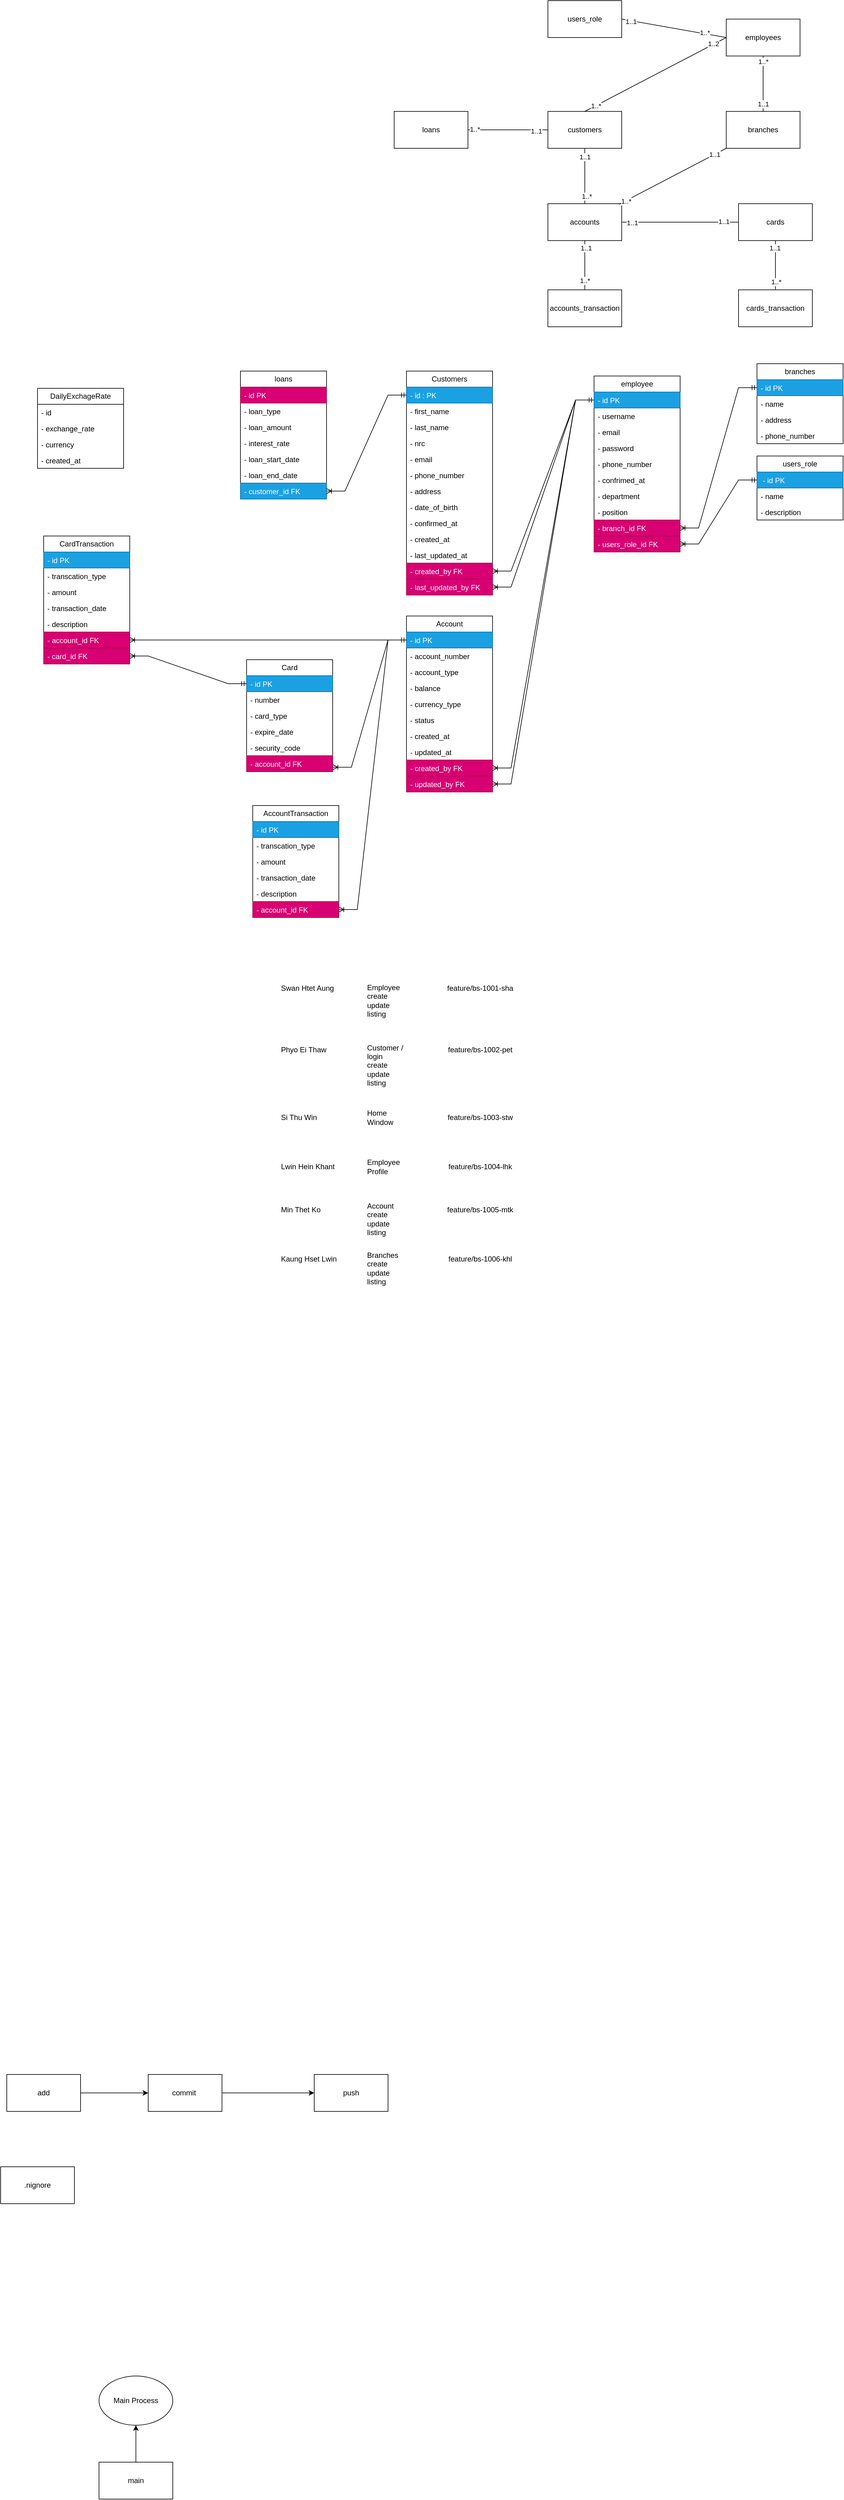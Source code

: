 <mxfile version="24.7.17">
  <diagram name="Page-1" id="0L86UucOzrPGEtBPijlb">
    <mxGraphModel dx="1724" dy="640" grid="1" gridSize="10" guides="1" tooltips="1" connect="1" arrows="1" fold="1" page="1" pageScale="1" pageWidth="850" pageHeight="1100" math="0" shadow="0">
      <root>
        <mxCell id="0" />
        <mxCell id="1" parent="0" />
        <mxCell id="gmeqmmIKyzfBdvNXJOLA-1" value="customers" style="rounded=0;whiteSpace=wrap;html=1;" parent="1" vertex="1">
          <mxGeometry x="280" y="340" width="120" height="60" as="geometry" />
        </mxCell>
        <mxCell id="gmeqmmIKyzfBdvNXJOLA-2" value="branches" style="rounded=0;whiteSpace=wrap;html=1;" parent="1" vertex="1">
          <mxGeometry x="570" y="340" width="120" height="60" as="geometry" />
        </mxCell>
        <mxCell id="gmeqmmIKyzfBdvNXJOLA-3" value="employees" style="rounded=0;whiteSpace=wrap;html=1;" parent="1" vertex="1">
          <mxGeometry x="570" y="190" width="120" height="60" as="geometry" />
        </mxCell>
        <mxCell id="gmeqmmIKyzfBdvNXJOLA-4" value="accounts" style="rounded=0;whiteSpace=wrap;html=1;" parent="1" vertex="1">
          <mxGeometry x="280" y="490" width="120" height="60" as="geometry" />
        </mxCell>
        <mxCell id="gmeqmmIKyzfBdvNXJOLA-6" value="accounts_transaction" style="rounded=0;whiteSpace=wrap;html=1;" parent="1" vertex="1">
          <mxGeometry x="280" y="630" width="120" height="60" as="geometry" />
        </mxCell>
        <mxCell id="gmeqmmIKyzfBdvNXJOLA-7" value="cards" style="rounded=0;whiteSpace=wrap;html=1;" parent="1" vertex="1">
          <mxGeometry x="590" y="490" width="120" height="60" as="geometry" />
        </mxCell>
        <mxCell id="gmeqmmIKyzfBdvNXJOLA-8" value="cards_transaction" style="rounded=0;whiteSpace=wrap;html=1;" parent="1" vertex="1">
          <mxGeometry x="590" y="630" width="120" height="60" as="geometry" />
        </mxCell>
        <mxCell id="gmeqmmIKyzfBdvNXJOLA-9" value="loans" style="rounded=0;whiteSpace=wrap;html=1;" parent="1" vertex="1">
          <mxGeometry x="30" y="340" width="120" height="60" as="geometry" />
        </mxCell>
        <mxCell id="gmeqmmIKyzfBdvNXJOLA-10" value="" style="endArrow=none;html=1;rounded=0;entryX=0.5;entryY=1;entryDx=0;entryDy=0;exitX=0.5;exitY=0;exitDx=0;exitDy=0;" parent="1" source="gmeqmmIKyzfBdvNXJOLA-4" target="gmeqmmIKyzfBdvNXJOLA-1" edge="1">
          <mxGeometry width="50" height="50" relative="1" as="geometry">
            <mxPoint x="400" y="630" as="sourcePoint" />
            <mxPoint x="450" y="580" as="targetPoint" />
          </mxGeometry>
        </mxCell>
        <mxCell id="gmeqmmIKyzfBdvNXJOLA-11" value="1..*" style="edgeLabel;html=1;align=center;verticalAlign=middle;resizable=0;points=[];" parent="gmeqmmIKyzfBdvNXJOLA-10" vertex="1" connectable="0">
          <mxGeometry x="-0.73" y="-3" relative="1" as="geometry">
            <mxPoint as="offset" />
          </mxGeometry>
        </mxCell>
        <mxCell id="gmeqmmIKyzfBdvNXJOLA-12" value="1..1" style="edgeLabel;html=1;align=center;verticalAlign=middle;resizable=0;points=[];" parent="gmeqmmIKyzfBdvNXJOLA-10" vertex="1" connectable="0">
          <mxGeometry x="0.695" relative="1" as="geometry">
            <mxPoint as="offset" />
          </mxGeometry>
        </mxCell>
        <mxCell id="gmeqmmIKyzfBdvNXJOLA-13" value="" style="endArrow=none;html=1;rounded=0;entryX=0.5;entryY=1;entryDx=0;entryDy=0;" parent="1" source="gmeqmmIKyzfBdvNXJOLA-6" target="gmeqmmIKyzfBdvNXJOLA-4" edge="1">
          <mxGeometry width="50" height="50" relative="1" as="geometry">
            <mxPoint x="400" y="630" as="sourcePoint" />
            <mxPoint x="450" y="580" as="targetPoint" />
          </mxGeometry>
        </mxCell>
        <mxCell id="gmeqmmIKyzfBdvNXJOLA-14" value="1..*" style="edgeLabel;html=1;align=center;verticalAlign=middle;resizable=0;points=[];" parent="gmeqmmIKyzfBdvNXJOLA-13" vertex="1" connectable="0">
          <mxGeometry x="-0.628" relative="1" as="geometry">
            <mxPoint as="offset" />
          </mxGeometry>
        </mxCell>
        <mxCell id="gmeqmmIKyzfBdvNXJOLA-15" value="1..1" style="edgeLabel;html=1;align=center;verticalAlign=middle;resizable=0;points=[];" parent="gmeqmmIKyzfBdvNXJOLA-13" vertex="1" connectable="0">
          <mxGeometry x="0.717" y="-2" relative="1" as="geometry">
            <mxPoint as="offset" />
          </mxGeometry>
        </mxCell>
        <mxCell id="gmeqmmIKyzfBdvNXJOLA-28" style="edgeStyle=orthogonalEdgeStyle;rounded=0;orthogonalLoop=1;jettySize=auto;html=1;exitX=0.5;exitY=1;exitDx=0;exitDy=0;" parent="1" source="gmeqmmIKyzfBdvNXJOLA-3" target="gmeqmmIKyzfBdvNXJOLA-3" edge="1">
          <mxGeometry relative="1" as="geometry" />
        </mxCell>
        <mxCell id="gmeqmmIKyzfBdvNXJOLA-29" value="" style="endArrow=none;html=1;rounded=0;entryX=0.5;entryY=1;entryDx=0;entryDy=0;exitX=0.5;exitY=0;exitDx=0;exitDy=0;" parent="1" source="gmeqmmIKyzfBdvNXJOLA-2" target="gmeqmmIKyzfBdvNXJOLA-3" edge="1">
          <mxGeometry width="50" height="50" relative="1" as="geometry">
            <mxPoint x="400" y="440" as="sourcePoint" />
            <mxPoint x="450" y="390" as="targetPoint" />
          </mxGeometry>
        </mxCell>
        <mxCell id="gmeqmmIKyzfBdvNXJOLA-31" value="1..1" style="edgeLabel;html=1;align=center;verticalAlign=middle;resizable=0;points=[];" parent="gmeqmmIKyzfBdvNXJOLA-29" vertex="1" connectable="0">
          <mxGeometry x="-0.738" relative="1" as="geometry">
            <mxPoint as="offset" />
          </mxGeometry>
        </mxCell>
        <mxCell id="gmeqmmIKyzfBdvNXJOLA-32" value="1..*" style="edgeLabel;html=1;align=center;verticalAlign=middle;resizable=0;points=[];" parent="gmeqmmIKyzfBdvNXJOLA-29" vertex="1" connectable="0">
          <mxGeometry x="0.807" relative="1" as="geometry">
            <mxPoint as="offset" />
          </mxGeometry>
        </mxCell>
        <mxCell id="gmeqmmIKyzfBdvNXJOLA-33" value="" style="endArrow=none;html=1;rounded=0;entryX=1;entryY=0.5;entryDx=0;entryDy=0;exitX=0;exitY=0.5;exitDx=0;exitDy=0;" parent="1" source="gmeqmmIKyzfBdvNXJOLA-1" target="gmeqmmIKyzfBdvNXJOLA-9" edge="1">
          <mxGeometry width="50" height="50" relative="1" as="geometry">
            <mxPoint x="400" y="440" as="sourcePoint" />
            <mxPoint x="450" y="390" as="targetPoint" />
          </mxGeometry>
        </mxCell>
        <mxCell id="gmeqmmIKyzfBdvNXJOLA-34" value="1..*" style="edgeLabel;html=1;align=center;verticalAlign=middle;resizable=0;points=[];" parent="gmeqmmIKyzfBdvNXJOLA-33" vertex="1" connectable="0">
          <mxGeometry x="0.828" y="-1" relative="1" as="geometry">
            <mxPoint as="offset" />
          </mxGeometry>
        </mxCell>
        <mxCell id="gmeqmmIKyzfBdvNXJOLA-35" value="1..1" style="edgeLabel;html=1;align=center;verticalAlign=middle;resizable=0;points=[];" parent="gmeqmmIKyzfBdvNXJOLA-33" vertex="1" connectable="0">
          <mxGeometry x="-0.7" y="2" relative="1" as="geometry">
            <mxPoint as="offset" />
          </mxGeometry>
        </mxCell>
        <mxCell id="gmeqmmIKyzfBdvNXJOLA-36" value="" style="endArrow=none;html=1;rounded=0;exitX=0.5;exitY=0;exitDx=0;exitDy=0;entryX=0.5;entryY=1;entryDx=0;entryDy=0;" parent="1" source="gmeqmmIKyzfBdvNXJOLA-8" target="gmeqmmIKyzfBdvNXJOLA-7" edge="1">
          <mxGeometry width="50" height="50" relative="1" as="geometry">
            <mxPoint x="400" y="520" as="sourcePoint" />
            <mxPoint x="450" y="470" as="targetPoint" />
          </mxGeometry>
        </mxCell>
        <mxCell id="gmeqmmIKyzfBdvNXJOLA-37" value="1..*" style="edgeLabel;html=1;align=center;verticalAlign=middle;resizable=0;points=[];" parent="gmeqmmIKyzfBdvNXJOLA-36" vertex="1" connectable="0">
          <mxGeometry x="-0.662" y="-1" relative="1" as="geometry">
            <mxPoint as="offset" />
          </mxGeometry>
        </mxCell>
        <mxCell id="gmeqmmIKyzfBdvNXJOLA-38" value="1..1" style="edgeLabel;html=1;align=center;verticalAlign=middle;resizable=0;points=[];" parent="gmeqmmIKyzfBdvNXJOLA-36" vertex="1" connectable="0">
          <mxGeometry x="0.7" y="1" relative="1" as="geometry">
            <mxPoint as="offset" />
          </mxGeometry>
        </mxCell>
        <mxCell id="gmeqmmIKyzfBdvNXJOLA-39" value="" style="endArrow=none;html=1;rounded=0;entryX=1;entryY=0.5;entryDx=0;entryDy=0;exitX=0;exitY=0.5;exitDx=0;exitDy=0;" parent="1" source="gmeqmmIKyzfBdvNXJOLA-7" target="gmeqmmIKyzfBdvNXJOLA-4" edge="1">
          <mxGeometry width="50" height="50" relative="1" as="geometry">
            <mxPoint x="400" y="520" as="sourcePoint" />
            <mxPoint x="450" y="470" as="targetPoint" />
          </mxGeometry>
        </mxCell>
        <mxCell id="gmeqmmIKyzfBdvNXJOLA-41" value="1..1" style="edgeLabel;html=1;align=center;verticalAlign=middle;resizable=0;points=[];" parent="gmeqmmIKyzfBdvNXJOLA-39" vertex="1" connectable="0">
          <mxGeometry x="0.821" y="1" relative="1" as="geometry">
            <mxPoint as="offset" />
          </mxGeometry>
        </mxCell>
        <mxCell id="gmeqmmIKyzfBdvNXJOLA-42" value="1..1" style="edgeLabel;html=1;align=center;verticalAlign=middle;resizable=0;points=[];" parent="gmeqmmIKyzfBdvNXJOLA-39" vertex="1" connectable="0">
          <mxGeometry x="-0.74" y="-1" relative="1" as="geometry">
            <mxPoint as="offset" />
          </mxGeometry>
        </mxCell>
        <mxCell id="gmeqmmIKyzfBdvNXJOLA-43" value="" style="endArrow=none;html=1;rounded=0;entryX=0;entryY=1;entryDx=0;entryDy=0;exitX=0.964;exitY=0.016;exitDx=0;exitDy=0;exitPerimeter=0;" parent="1" source="gmeqmmIKyzfBdvNXJOLA-4" target="gmeqmmIKyzfBdvNXJOLA-2" edge="1">
          <mxGeometry width="50" height="50" relative="1" as="geometry">
            <mxPoint x="400" y="480" as="sourcePoint" />
            <mxPoint x="450" y="430" as="targetPoint" />
          </mxGeometry>
        </mxCell>
        <mxCell id="gmeqmmIKyzfBdvNXJOLA-44" value="1..*" style="edgeLabel;html=1;align=center;verticalAlign=middle;resizable=0;points=[];" parent="gmeqmmIKyzfBdvNXJOLA-43" vertex="1" connectable="0">
          <mxGeometry x="-0.872" y="-1" relative="1" as="geometry">
            <mxPoint as="offset" />
          </mxGeometry>
        </mxCell>
        <mxCell id="gmeqmmIKyzfBdvNXJOLA-45" value="1..1" style="edgeLabel;html=1;align=center;verticalAlign=middle;resizable=0;points=[];" parent="gmeqmmIKyzfBdvNXJOLA-43" vertex="1" connectable="0">
          <mxGeometry x="0.779" relative="1" as="geometry">
            <mxPoint as="offset" />
          </mxGeometry>
        </mxCell>
        <mxCell id="gmeqmmIKyzfBdvNXJOLA-46" value="Customers" style="swimlane;fontStyle=0;childLayout=stackLayout;horizontal=1;startSize=26;fillColor=none;horizontalStack=0;resizeParent=1;resizeParentMax=0;resizeLast=0;collapsible=1;marginBottom=0;whiteSpace=wrap;html=1;" parent="1" vertex="1">
          <mxGeometry x="50" y="762" width="140" height="364" as="geometry" />
        </mxCell>
        <mxCell id="gmeqmmIKyzfBdvNXJOLA-47" value="- id : PK" style="text;strokeColor=#006EAF;fillColor=#1ba1e2;align=left;verticalAlign=top;spacingLeft=4;spacingRight=4;overflow=hidden;rotatable=0;points=[[0,0.5],[1,0.5]];portConstraint=eastwest;whiteSpace=wrap;html=1;fontColor=#ffffff;" parent="gmeqmmIKyzfBdvNXJOLA-46" vertex="1">
          <mxGeometry y="26" width="140" height="26" as="geometry" />
        </mxCell>
        <mxCell id="gmeqmmIKyzfBdvNXJOLA-48" value="- first_name" style="text;strokeColor=none;fillColor=none;align=left;verticalAlign=top;spacingLeft=4;spacingRight=4;overflow=hidden;rotatable=0;points=[[0,0.5],[1,0.5]];portConstraint=eastwest;whiteSpace=wrap;html=1;" parent="gmeqmmIKyzfBdvNXJOLA-46" vertex="1">
          <mxGeometry y="52" width="140" height="26" as="geometry" />
        </mxCell>
        <mxCell id="gmeqmmIKyzfBdvNXJOLA-49" value="- last_name" style="text;strokeColor=none;fillColor=none;align=left;verticalAlign=top;spacingLeft=4;spacingRight=4;overflow=hidden;rotatable=0;points=[[0,0.5],[1,0.5]];portConstraint=eastwest;whiteSpace=wrap;html=1;" parent="gmeqmmIKyzfBdvNXJOLA-46" vertex="1">
          <mxGeometry y="78" width="140" height="26" as="geometry" />
        </mxCell>
        <mxCell id="gmeqmmIKyzfBdvNXJOLA-50" value="- nrc" style="text;strokeColor=none;fillColor=none;align=left;verticalAlign=top;spacingLeft=4;spacingRight=4;overflow=hidden;rotatable=0;points=[[0,0.5],[1,0.5]];portConstraint=eastwest;whiteSpace=wrap;html=1;" parent="gmeqmmIKyzfBdvNXJOLA-46" vertex="1">
          <mxGeometry y="104" width="140" height="26" as="geometry" />
        </mxCell>
        <mxCell id="gmeqmmIKyzfBdvNXJOLA-51" value="- email" style="text;strokeColor=none;fillColor=none;align=left;verticalAlign=top;spacingLeft=4;spacingRight=4;overflow=hidden;rotatable=0;points=[[0,0.5],[1,0.5]];portConstraint=eastwest;whiteSpace=wrap;html=1;" parent="gmeqmmIKyzfBdvNXJOLA-46" vertex="1">
          <mxGeometry y="130" width="140" height="26" as="geometry" />
        </mxCell>
        <mxCell id="gmeqmmIKyzfBdvNXJOLA-52" value="- phone_number" style="text;strokeColor=none;fillColor=none;align=left;verticalAlign=top;spacingLeft=4;spacingRight=4;overflow=hidden;rotatable=0;points=[[0,0.5],[1,0.5]];portConstraint=eastwest;whiteSpace=wrap;html=1;" parent="gmeqmmIKyzfBdvNXJOLA-46" vertex="1">
          <mxGeometry y="156" width="140" height="26" as="geometry" />
        </mxCell>
        <mxCell id="gmeqmmIKyzfBdvNXJOLA-53" value="- address" style="text;strokeColor=none;fillColor=none;align=left;verticalAlign=top;spacingLeft=4;spacingRight=4;overflow=hidden;rotatable=0;points=[[0,0.5],[1,0.5]];portConstraint=eastwest;whiteSpace=wrap;html=1;" parent="gmeqmmIKyzfBdvNXJOLA-46" vertex="1">
          <mxGeometry y="182" width="140" height="26" as="geometry" />
        </mxCell>
        <mxCell id="gmeqmmIKyzfBdvNXJOLA-54" value="- date_of_birth" style="text;strokeColor=none;fillColor=none;align=left;verticalAlign=top;spacingLeft=4;spacingRight=4;overflow=hidden;rotatable=0;points=[[0,0.5],[1,0.5]];portConstraint=eastwest;whiteSpace=wrap;html=1;" parent="gmeqmmIKyzfBdvNXJOLA-46" vertex="1">
          <mxGeometry y="208" width="140" height="26" as="geometry" />
        </mxCell>
        <mxCell id="gmeqmmIKyzfBdvNXJOLA-82" value="- confirmed_at" style="text;strokeColor=none;fillColor=none;align=left;verticalAlign=top;spacingLeft=4;spacingRight=4;overflow=hidden;rotatable=0;points=[[0,0.5],[1,0.5]];portConstraint=eastwest;whiteSpace=wrap;html=1;" parent="gmeqmmIKyzfBdvNXJOLA-46" vertex="1">
          <mxGeometry y="234" width="140" height="26" as="geometry" />
        </mxCell>
        <mxCell id="gmeqmmIKyzfBdvNXJOLA-55" value="- created_at" style="text;strokeColor=none;fillColor=none;align=left;verticalAlign=top;spacingLeft=4;spacingRight=4;overflow=hidden;rotatable=0;points=[[0,0.5],[1,0.5]];portConstraint=eastwest;whiteSpace=wrap;html=1;" parent="gmeqmmIKyzfBdvNXJOLA-46" vertex="1">
          <mxGeometry y="260" width="140" height="26" as="geometry" />
        </mxCell>
        <mxCell id="gmeqmmIKyzfBdvNXJOLA-56" value="- last_updated_at" style="text;strokeColor=none;fillColor=none;align=left;verticalAlign=top;spacingLeft=4;spacingRight=4;overflow=hidden;rotatable=0;points=[[0,0.5],[1,0.5]];portConstraint=eastwest;whiteSpace=wrap;html=1;" parent="gmeqmmIKyzfBdvNXJOLA-46" vertex="1">
          <mxGeometry y="286" width="140" height="26" as="geometry" />
        </mxCell>
        <mxCell id="gmeqmmIKyzfBdvNXJOLA-57" value="- created_by FK" style="text;strokeColor=#A50040;fillColor=#d80073;align=left;verticalAlign=top;spacingLeft=4;spacingRight=4;overflow=hidden;rotatable=0;points=[[0,0.5],[1,0.5]];portConstraint=eastwest;whiteSpace=wrap;html=1;fontColor=#ffffff;" parent="gmeqmmIKyzfBdvNXJOLA-46" vertex="1">
          <mxGeometry y="312" width="140" height="26" as="geometry" />
        </mxCell>
        <mxCell id="gmeqmmIKyzfBdvNXJOLA-58" value="- last_updated_by FK" style="text;strokeColor=#A50040;fillColor=#d80073;align=left;verticalAlign=top;spacingLeft=4;spacingRight=4;overflow=hidden;rotatable=0;points=[[0,0.5],[1,0.5]];portConstraint=eastwest;whiteSpace=wrap;html=1;fontColor=#ffffff;" parent="gmeqmmIKyzfBdvNXJOLA-46" vertex="1">
          <mxGeometry y="338" width="140" height="26" as="geometry" />
        </mxCell>
        <mxCell id="gmeqmmIKyzfBdvNXJOLA-59" value="" style="endArrow=none;html=1;rounded=0;entryX=0;entryY=0.5;entryDx=0;entryDy=0;exitX=0.5;exitY=0;exitDx=0;exitDy=0;" parent="1" source="gmeqmmIKyzfBdvNXJOLA-1" target="gmeqmmIKyzfBdvNXJOLA-3" edge="1">
          <mxGeometry width="50" height="50" relative="1" as="geometry">
            <mxPoint x="400" y="390" as="sourcePoint" />
            <mxPoint x="450" y="340" as="targetPoint" />
          </mxGeometry>
        </mxCell>
        <mxCell id="gmeqmmIKyzfBdvNXJOLA-60" value="1..*" style="edgeLabel;html=1;align=center;verticalAlign=middle;resizable=0;points=[];" parent="gmeqmmIKyzfBdvNXJOLA-59" vertex="1" connectable="0">
          <mxGeometry x="-0.853" y="-1" relative="1" as="geometry">
            <mxPoint y="-1" as="offset" />
          </mxGeometry>
        </mxCell>
        <mxCell id="gmeqmmIKyzfBdvNXJOLA-61" value="1..2" style="edgeLabel;html=1;align=center;verticalAlign=middle;resizable=0;points=[];" parent="gmeqmmIKyzfBdvNXJOLA-59" vertex="1" connectable="0">
          <mxGeometry x="0.818" y="1" relative="1" as="geometry">
            <mxPoint as="offset" />
          </mxGeometry>
        </mxCell>
        <mxCell id="gmeqmmIKyzfBdvNXJOLA-62" value="employee" style="swimlane;fontStyle=0;childLayout=stackLayout;horizontal=1;startSize=26;fillColor=none;horizontalStack=0;resizeParent=1;resizeParentMax=0;resizeLast=0;collapsible=1;marginBottom=0;whiteSpace=wrap;html=1;" parent="1" vertex="1">
          <mxGeometry x="355" y="770" width="140" height="286" as="geometry" />
        </mxCell>
        <mxCell id="gmeqmmIKyzfBdvNXJOLA-63" value="- id PK" style="text;strokeColor=#006EAF;fillColor=#1ba1e2;align=left;verticalAlign=top;spacingLeft=4;spacingRight=4;overflow=hidden;rotatable=0;points=[[0,0.5],[1,0.5]];portConstraint=eastwest;whiteSpace=wrap;html=1;fontColor=#ffffff;" parent="gmeqmmIKyzfBdvNXJOLA-62" vertex="1">
          <mxGeometry y="26" width="140" height="26" as="geometry" />
        </mxCell>
        <mxCell id="gmeqmmIKyzfBdvNXJOLA-64" value="- username" style="text;strokeColor=none;fillColor=none;align=left;verticalAlign=top;spacingLeft=4;spacingRight=4;overflow=hidden;rotatable=0;points=[[0,0.5],[1,0.5]];portConstraint=eastwest;whiteSpace=wrap;html=1;" parent="gmeqmmIKyzfBdvNXJOLA-62" vertex="1">
          <mxGeometry y="52" width="140" height="26" as="geometry" />
        </mxCell>
        <mxCell id="gmeqmmIKyzfBdvNXJOLA-65" value="- email" style="text;strokeColor=none;fillColor=none;align=left;verticalAlign=top;spacingLeft=4;spacingRight=4;overflow=hidden;rotatable=0;points=[[0,0.5],[1,0.5]];portConstraint=eastwest;whiteSpace=wrap;html=1;" parent="gmeqmmIKyzfBdvNXJOLA-62" vertex="1">
          <mxGeometry y="78" width="140" height="26" as="geometry" />
        </mxCell>
        <mxCell id="gmeqmmIKyzfBdvNXJOLA-81" value="- password" style="text;strokeColor=none;fillColor=none;align=left;verticalAlign=top;spacingLeft=4;spacingRight=4;overflow=hidden;rotatable=0;points=[[0,0.5],[1,0.5]];portConstraint=eastwest;whiteSpace=wrap;html=1;" parent="gmeqmmIKyzfBdvNXJOLA-62" vertex="1">
          <mxGeometry y="104" width="140" height="26" as="geometry" />
        </mxCell>
        <mxCell id="gmeqmmIKyzfBdvNXJOLA-66" value="- phone_number" style="text;strokeColor=none;fillColor=none;align=left;verticalAlign=top;spacingLeft=4;spacingRight=4;overflow=hidden;rotatable=0;points=[[0,0.5],[1,0.5]];portConstraint=eastwest;whiteSpace=wrap;html=1;" parent="gmeqmmIKyzfBdvNXJOLA-62" vertex="1">
          <mxGeometry y="130" width="140" height="26" as="geometry" />
        </mxCell>
        <mxCell id="gmeqmmIKyzfBdvNXJOLA-83" value="- confrimed_at" style="text;strokeColor=none;fillColor=none;align=left;verticalAlign=top;spacingLeft=4;spacingRight=4;overflow=hidden;rotatable=0;points=[[0,0.5],[1,0.5]];portConstraint=eastwest;whiteSpace=wrap;html=1;" parent="gmeqmmIKyzfBdvNXJOLA-62" vertex="1">
          <mxGeometry y="156" width="140" height="26" as="geometry" />
        </mxCell>
        <mxCell id="gmeqmmIKyzfBdvNXJOLA-67" value="- department" style="text;strokeColor=none;fillColor=none;align=left;verticalAlign=top;spacingLeft=4;spacingRight=4;overflow=hidden;rotatable=0;points=[[0,0.5],[1,0.5]];portConstraint=eastwest;whiteSpace=wrap;html=1;" parent="gmeqmmIKyzfBdvNXJOLA-62" vertex="1">
          <mxGeometry y="182" width="140" height="26" as="geometry" />
        </mxCell>
        <mxCell id="gmeqmmIKyzfBdvNXJOLA-68" value="- position" style="text;strokeColor=none;fillColor=none;align=left;verticalAlign=top;spacingLeft=4;spacingRight=4;overflow=hidden;rotatable=0;points=[[0,0.5],[1,0.5]];portConstraint=eastwest;whiteSpace=wrap;html=1;" parent="gmeqmmIKyzfBdvNXJOLA-62" vertex="1">
          <mxGeometry y="208" width="140" height="26" as="geometry" />
        </mxCell>
        <mxCell id="gmeqmmIKyzfBdvNXJOLA-89" value="- branch_id FK" style="text;strokeColor=#A50040;fillColor=#d80073;align=left;verticalAlign=top;spacingLeft=4;spacingRight=4;overflow=hidden;rotatable=0;points=[[0,0.5],[1,0.5]];portConstraint=eastwest;whiteSpace=wrap;html=1;fontColor=#ffffff;" parent="gmeqmmIKyzfBdvNXJOLA-62" vertex="1">
          <mxGeometry y="234" width="140" height="26" as="geometry" />
        </mxCell>
        <mxCell id="gmeqmmIKyzfBdvNXJOLA-69" value="- users_role_id FK" style="text;strokeColor=#A50040;fillColor=#d80073;align=left;verticalAlign=top;spacingLeft=4;spacingRight=4;overflow=hidden;rotatable=0;points=[[0,0.5],[1,0.5]];portConstraint=eastwest;whiteSpace=wrap;html=1;fontColor=#ffffff;" parent="gmeqmmIKyzfBdvNXJOLA-62" vertex="1">
          <mxGeometry y="260" width="140" height="26" as="geometry" />
        </mxCell>
        <mxCell id="gmeqmmIKyzfBdvNXJOLA-70" value="users_role" style="swimlane;fontStyle=0;childLayout=stackLayout;horizontal=1;startSize=26;fillColor=none;horizontalStack=0;resizeParent=1;resizeParentMax=0;resizeLast=0;collapsible=1;marginBottom=0;whiteSpace=wrap;html=1;" parent="1" vertex="1">
          <mxGeometry x="620" y="900" width="140" height="104" as="geometry" />
        </mxCell>
        <mxCell id="gmeqmmIKyzfBdvNXJOLA-71" value="&amp;nbsp;- id PK" style="text;strokeColor=#006EAF;fillColor=#1ba1e2;align=left;verticalAlign=top;spacingLeft=4;spacingRight=4;overflow=hidden;rotatable=0;points=[[0,0.5],[1,0.5]];portConstraint=eastwest;whiteSpace=wrap;html=1;fontColor=#ffffff;" parent="gmeqmmIKyzfBdvNXJOLA-70" vertex="1">
          <mxGeometry y="26" width="140" height="26" as="geometry" />
        </mxCell>
        <mxCell id="gmeqmmIKyzfBdvNXJOLA-72" value="- name" style="text;strokeColor=none;fillColor=none;align=left;verticalAlign=top;spacingLeft=4;spacingRight=4;overflow=hidden;rotatable=0;points=[[0,0.5],[1,0.5]];portConstraint=eastwest;whiteSpace=wrap;html=1;" parent="gmeqmmIKyzfBdvNXJOLA-70" vertex="1">
          <mxGeometry y="52" width="140" height="26" as="geometry" />
        </mxCell>
        <mxCell id="gmeqmmIKyzfBdvNXJOLA-73" value="- description" style="text;strokeColor=none;fillColor=none;align=left;verticalAlign=top;spacingLeft=4;spacingRight=4;overflow=hidden;rotatable=0;points=[[0,0.5],[1,0.5]];portConstraint=eastwest;whiteSpace=wrap;html=1;" parent="gmeqmmIKyzfBdvNXJOLA-70" vertex="1">
          <mxGeometry y="78" width="140" height="26" as="geometry" />
        </mxCell>
        <mxCell id="gmeqmmIKyzfBdvNXJOLA-74" value="users_role" style="rounded=0;whiteSpace=wrap;html=1;" parent="1" vertex="1">
          <mxGeometry x="280" y="160" width="120" height="60" as="geometry" />
        </mxCell>
        <mxCell id="gmeqmmIKyzfBdvNXJOLA-75" value="" style="endArrow=none;html=1;rounded=0;entryX=1;entryY=0.5;entryDx=0;entryDy=0;" parent="1" target="gmeqmmIKyzfBdvNXJOLA-74" edge="1">
          <mxGeometry width="50" height="50" relative="1" as="geometry">
            <mxPoint x="570" y="220" as="sourcePoint" />
            <mxPoint x="450" y="350" as="targetPoint" />
          </mxGeometry>
        </mxCell>
        <mxCell id="gmeqmmIKyzfBdvNXJOLA-76" value="1..1" style="edgeLabel;html=1;align=center;verticalAlign=middle;resizable=0;points=[];" parent="gmeqmmIKyzfBdvNXJOLA-75" vertex="1" connectable="0">
          <mxGeometry x="0.825" y="1" relative="1" as="geometry">
            <mxPoint as="offset" />
          </mxGeometry>
        </mxCell>
        <mxCell id="gmeqmmIKyzfBdvNXJOLA-77" value="1..*" style="edgeLabel;html=1;align=center;verticalAlign=middle;resizable=0;points=[];" parent="gmeqmmIKyzfBdvNXJOLA-75" vertex="1" connectable="0">
          <mxGeometry x="-0.577" y="-2" relative="1" as="geometry">
            <mxPoint as="offset" />
          </mxGeometry>
        </mxCell>
        <mxCell id="gmeqmmIKyzfBdvNXJOLA-78" value="" style="edgeStyle=entityRelationEdgeStyle;fontSize=12;html=1;endArrow=ERoneToMany;startArrow=ERmandOne;rounded=0;" parent="1" source="gmeqmmIKyzfBdvNXJOLA-71" target="gmeqmmIKyzfBdvNXJOLA-69" edge="1">
          <mxGeometry width="100" height="100" relative="1" as="geometry">
            <mxPoint x="370" y="980" as="sourcePoint" />
            <mxPoint x="470" y="880" as="targetPoint" />
          </mxGeometry>
        </mxCell>
        <mxCell id="gmeqmmIKyzfBdvNXJOLA-79" value="" style="edgeStyle=entityRelationEdgeStyle;fontSize=12;html=1;endArrow=ERoneToMany;startArrow=ERmandOne;rounded=0;exitX=0;exitY=0.5;exitDx=0;exitDy=0;entryX=1;entryY=0.5;entryDx=0;entryDy=0;" parent="1" source="gmeqmmIKyzfBdvNXJOLA-63" target="gmeqmmIKyzfBdvNXJOLA-57" edge="1">
          <mxGeometry width="100" height="100" relative="1" as="geometry">
            <mxPoint x="620" y="849" as="sourcePoint" />
            <mxPoint x="505" y="975" as="targetPoint" />
          </mxGeometry>
        </mxCell>
        <mxCell id="gmeqmmIKyzfBdvNXJOLA-80" value="" style="edgeStyle=entityRelationEdgeStyle;fontSize=12;html=1;endArrow=ERoneToMany;startArrow=ERmandOne;rounded=0;exitX=0;exitY=0.5;exitDx=0;exitDy=0;entryX=1;entryY=0.5;entryDx=0;entryDy=0;" parent="1" source="gmeqmmIKyzfBdvNXJOLA-63" target="gmeqmmIKyzfBdvNXJOLA-58" edge="1">
          <mxGeometry width="100" height="100" relative="1" as="geometry">
            <mxPoint x="365" y="819" as="sourcePoint" />
            <mxPoint x="230" y="1071" as="targetPoint" />
          </mxGeometry>
        </mxCell>
        <mxCell id="gmeqmmIKyzfBdvNXJOLA-84" value="branches" style="swimlane;fontStyle=0;childLayout=stackLayout;horizontal=1;startSize=26;fillColor=none;horizontalStack=0;resizeParent=1;resizeParentMax=0;resizeLast=0;collapsible=1;marginBottom=0;whiteSpace=wrap;html=1;" parent="1" vertex="1">
          <mxGeometry x="620" y="750" width="140" height="130" as="geometry" />
        </mxCell>
        <mxCell id="gmeqmmIKyzfBdvNXJOLA-85" value="- id PK" style="text;strokeColor=#006EAF;fillColor=#1ba1e2;align=left;verticalAlign=top;spacingLeft=4;spacingRight=4;overflow=hidden;rotatable=0;points=[[0,0.5],[1,0.5]];portConstraint=eastwest;whiteSpace=wrap;html=1;fontColor=#ffffff;" parent="gmeqmmIKyzfBdvNXJOLA-84" vertex="1">
          <mxGeometry y="26" width="140" height="26" as="geometry" />
        </mxCell>
        <mxCell id="gmeqmmIKyzfBdvNXJOLA-86" value="- name" style="text;strokeColor=none;fillColor=none;align=left;verticalAlign=top;spacingLeft=4;spacingRight=4;overflow=hidden;rotatable=0;points=[[0,0.5],[1,0.5]];portConstraint=eastwest;whiteSpace=wrap;html=1;" parent="gmeqmmIKyzfBdvNXJOLA-84" vertex="1">
          <mxGeometry y="52" width="140" height="26" as="geometry" />
        </mxCell>
        <mxCell id="gmeqmmIKyzfBdvNXJOLA-87" value="- address" style="text;strokeColor=none;fillColor=none;align=left;verticalAlign=top;spacingLeft=4;spacingRight=4;overflow=hidden;rotatable=0;points=[[0,0.5],[1,0.5]];portConstraint=eastwest;whiteSpace=wrap;html=1;" parent="gmeqmmIKyzfBdvNXJOLA-84" vertex="1">
          <mxGeometry y="78" width="140" height="26" as="geometry" />
        </mxCell>
        <mxCell id="gmeqmmIKyzfBdvNXJOLA-88" value="- phone_number" style="text;strokeColor=none;fillColor=none;align=left;verticalAlign=top;spacingLeft=4;spacingRight=4;overflow=hidden;rotatable=0;points=[[0,0.5],[1,0.5]];portConstraint=eastwest;whiteSpace=wrap;html=1;" parent="gmeqmmIKyzfBdvNXJOLA-84" vertex="1">
          <mxGeometry y="104" width="140" height="26" as="geometry" />
        </mxCell>
        <mxCell id="gmeqmmIKyzfBdvNXJOLA-90" value="" style="edgeStyle=entityRelationEdgeStyle;fontSize=12;html=1;endArrow=ERoneToMany;startArrow=ERmandOne;rounded=0;exitX=0;exitY=0.5;exitDx=0;exitDy=0;entryX=1;entryY=0.5;entryDx=0;entryDy=0;" parent="1" source="gmeqmmIKyzfBdvNXJOLA-85" target="gmeqmmIKyzfBdvNXJOLA-89" edge="1">
          <mxGeometry width="100" height="100" relative="1" as="geometry">
            <mxPoint x="630" y="969" as="sourcePoint" />
            <mxPoint x="505" y="1053" as="targetPoint" />
          </mxGeometry>
        </mxCell>
        <mxCell id="gmeqmmIKyzfBdvNXJOLA-91" value="loans" style="swimlane;fontStyle=0;childLayout=stackLayout;horizontal=1;startSize=26;fillColor=none;horizontalStack=0;resizeParent=1;resizeParentMax=0;resizeLast=0;collapsible=1;marginBottom=0;whiteSpace=wrap;html=1;" parent="1" vertex="1">
          <mxGeometry x="-220" y="762" width="140" height="208" as="geometry" />
        </mxCell>
        <mxCell id="gmeqmmIKyzfBdvNXJOLA-92" value="- id PK" style="text;strokeColor=#A50040;fillColor=#d80073;align=left;verticalAlign=top;spacingLeft=4;spacingRight=4;overflow=hidden;rotatable=0;points=[[0,0.5],[1,0.5]];portConstraint=eastwest;whiteSpace=wrap;html=1;fontColor=#ffffff;" parent="gmeqmmIKyzfBdvNXJOLA-91" vertex="1">
          <mxGeometry y="26" width="140" height="26" as="geometry" />
        </mxCell>
        <mxCell id="gmeqmmIKyzfBdvNXJOLA-93" value="- loan_type" style="text;strokeColor=none;fillColor=none;align=left;verticalAlign=top;spacingLeft=4;spacingRight=4;overflow=hidden;rotatable=0;points=[[0,0.5],[1,0.5]];portConstraint=eastwest;whiteSpace=wrap;html=1;" parent="gmeqmmIKyzfBdvNXJOLA-91" vertex="1">
          <mxGeometry y="52" width="140" height="26" as="geometry" />
        </mxCell>
        <mxCell id="gmeqmmIKyzfBdvNXJOLA-94" value="- loan_amount" style="text;strokeColor=none;fillColor=none;align=left;verticalAlign=top;spacingLeft=4;spacingRight=4;overflow=hidden;rotatable=0;points=[[0,0.5],[1,0.5]];portConstraint=eastwest;whiteSpace=wrap;html=1;" parent="gmeqmmIKyzfBdvNXJOLA-91" vertex="1">
          <mxGeometry y="78" width="140" height="26" as="geometry" />
        </mxCell>
        <mxCell id="gmeqmmIKyzfBdvNXJOLA-95" value="- interest_rate" style="text;strokeColor=none;fillColor=none;align=left;verticalAlign=top;spacingLeft=4;spacingRight=4;overflow=hidden;rotatable=0;points=[[0,0.5],[1,0.5]];portConstraint=eastwest;whiteSpace=wrap;html=1;" parent="gmeqmmIKyzfBdvNXJOLA-91" vertex="1">
          <mxGeometry y="104" width="140" height="26" as="geometry" />
        </mxCell>
        <mxCell id="gmeqmmIKyzfBdvNXJOLA-96" value="- loan_start_date" style="text;strokeColor=none;fillColor=none;align=left;verticalAlign=top;spacingLeft=4;spacingRight=4;overflow=hidden;rotatable=0;points=[[0,0.5],[1,0.5]];portConstraint=eastwest;whiteSpace=wrap;html=1;" parent="gmeqmmIKyzfBdvNXJOLA-91" vertex="1">
          <mxGeometry y="130" width="140" height="26" as="geometry" />
        </mxCell>
        <mxCell id="gmeqmmIKyzfBdvNXJOLA-97" value="- loan_end_date" style="text;strokeColor=none;fillColor=none;align=left;verticalAlign=top;spacingLeft=4;spacingRight=4;overflow=hidden;rotatable=0;points=[[0,0.5],[1,0.5]];portConstraint=eastwest;whiteSpace=wrap;html=1;" parent="gmeqmmIKyzfBdvNXJOLA-91" vertex="1">
          <mxGeometry y="156" width="140" height="26" as="geometry" />
        </mxCell>
        <mxCell id="gmeqmmIKyzfBdvNXJOLA-98" value="- customer_id FK" style="text;strokeColor=#006EAF;fillColor=#1ba1e2;align=left;verticalAlign=top;spacingLeft=4;spacingRight=4;overflow=hidden;rotatable=0;points=[[0,0.5],[1,0.5]];portConstraint=eastwest;whiteSpace=wrap;html=1;fontColor=#ffffff;" parent="gmeqmmIKyzfBdvNXJOLA-91" vertex="1">
          <mxGeometry y="182" width="140" height="26" as="geometry" />
        </mxCell>
        <mxCell id="gmeqmmIKyzfBdvNXJOLA-99" value="" style="edgeStyle=entityRelationEdgeStyle;fontSize=12;html=1;endArrow=ERoneToMany;startArrow=ERmandOne;rounded=0;entryX=1;entryY=0.5;entryDx=0;entryDy=0;" parent="1" source="gmeqmmIKyzfBdvNXJOLA-47" target="gmeqmmIKyzfBdvNXJOLA-98" edge="1">
          <mxGeometry width="100" height="100" relative="1" as="geometry">
            <mxPoint x="60" y="770" as="sourcePoint" />
            <mxPoint x="160" y="670" as="targetPoint" />
          </mxGeometry>
        </mxCell>
        <mxCell id="gmeqmmIKyzfBdvNXJOLA-100" value="Account" style="swimlane;fontStyle=0;childLayout=stackLayout;horizontal=1;startSize=26;fillColor=none;horizontalStack=0;resizeParent=1;resizeParentMax=0;resizeLast=0;collapsible=1;marginBottom=0;whiteSpace=wrap;html=1;" parent="1" vertex="1">
          <mxGeometry x="50" y="1160" width="140" height="286" as="geometry" />
        </mxCell>
        <mxCell id="gmeqmmIKyzfBdvNXJOLA-101" value="- id PK" style="text;strokeColor=#006EAF;fillColor=#1ba1e2;align=left;verticalAlign=top;spacingLeft=4;spacingRight=4;overflow=hidden;rotatable=0;points=[[0,0.5],[1,0.5]];portConstraint=eastwest;whiteSpace=wrap;html=1;fontColor=#ffffff;" parent="gmeqmmIKyzfBdvNXJOLA-100" vertex="1">
          <mxGeometry y="26" width="140" height="26" as="geometry" />
        </mxCell>
        <mxCell id="gmeqmmIKyzfBdvNXJOLA-102" value="- account_number" style="text;strokeColor=none;fillColor=none;align=left;verticalAlign=top;spacingLeft=4;spacingRight=4;overflow=hidden;rotatable=0;points=[[0,0.5],[1,0.5]];portConstraint=eastwest;whiteSpace=wrap;html=1;" parent="gmeqmmIKyzfBdvNXJOLA-100" vertex="1">
          <mxGeometry y="52" width="140" height="26" as="geometry" />
        </mxCell>
        <mxCell id="gmeqmmIKyzfBdvNXJOLA-103" value="- account_type" style="text;strokeColor=none;fillColor=none;align=left;verticalAlign=top;spacingLeft=4;spacingRight=4;overflow=hidden;rotatable=0;points=[[0,0.5],[1,0.5]];portConstraint=eastwest;whiteSpace=wrap;html=1;" parent="gmeqmmIKyzfBdvNXJOLA-100" vertex="1">
          <mxGeometry y="78" width="140" height="26" as="geometry" />
        </mxCell>
        <mxCell id="gmeqmmIKyzfBdvNXJOLA-104" value="- balance" style="text;strokeColor=none;fillColor=none;align=left;verticalAlign=top;spacingLeft=4;spacingRight=4;overflow=hidden;rotatable=0;points=[[0,0.5],[1,0.5]];portConstraint=eastwest;whiteSpace=wrap;html=1;" parent="gmeqmmIKyzfBdvNXJOLA-100" vertex="1">
          <mxGeometry y="104" width="140" height="26" as="geometry" />
        </mxCell>
        <mxCell id="gmeqmmIKyzfBdvNXJOLA-109" value="- currency_type" style="text;strokeColor=none;fillColor=none;align=left;verticalAlign=top;spacingLeft=4;spacingRight=4;overflow=hidden;rotatable=0;points=[[0,0.5],[1,0.5]];portConstraint=eastwest;whiteSpace=wrap;html=1;" parent="gmeqmmIKyzfBdvNXJOLA-100" vertex="1">
          <mxGeometry y="130" width="140" height="26" as="geometry" />
        </mxCell>
        <mxCell id="gmeqmmIKyzfBdvNXJOLA-119" value="- status" style="text;strokeColor=none;fillColor=none;align=left;verticalAlign=top;spacingLeft=4;spacingRight=4;overflow=hidden;rotatable=0;points=[[0,0.5],[1,0.5]];portConstraint=eastwest;whiteSpace=wrap;html=1;" parent="gmeqmmIKyzfBdvNXJOLA-100" vertex="1">
          <mxGeometry y="156" width="140" height="26" as="geometry" />
        </mxCell>
        <mxCell id="gmeqmmIKyzfBdvNXJOLA-105" value="- created_at" style="text;strokeColor=none;fillColor=none;align=left;verticalAlign=top;spacingLeft=4;spacingRight=4;overflow=hidden;rotatable=0;points=[[0,0.5],[1,0.5]];portConstraint=eastwest;whiteSpace=wrap;html=1;" parent="gmeqmmIKyzfBdvNXJOLA-100" vertex="1">
          <mxGeometry y="182" width="140" height="26" as="geometry" />
        </mxCell>
        <mxCell id="gmeqmmIKyzfBdvNXJOLA-106" value="- updated_at" style="text;strokeColor=none;fillColor=none;align=left;verticalAlign=top;spacingLeft=4;spacingRight=4;overflow=hidden;rotatable=0;points=[[0,0.5],[1,0.5]];portConstraint=eastwest;whiteSpace=wrap;html=1;" parent="gmeqmmIKyzfBdvNXJOLA-100" vertex="1">
          <mxGeometry y="208" width="140" height="26" as="geometry" />
        </mxCell>
        <mxCell id="gmeqmmIKyzfBdvNXJOLA-107" value="- created_by FK" style="text;strokeColor=#A50040;fillColor=#d80073;align=left;verticalAlign=top;spacingLeft=4;spacingRight=4;overflow=hidden;rotatable=0;points=[[0,0.5],[1,0.5]];portConstraint=eastwest;whiteSpace=wrap;html=1;fontColor=#ffffff;" parent="gmeqmmIKyzfBdvNXJOLA-100" vertex="1">
          <mxGeometry y="234" width="140" height="26" as="geometry" />
        </mxCell>
        <mxCell id="gmeqmmIKyzfBdvNXJOLA-108" value="- updated_by FK" style="text;strokeColor=#A50040;fillColor=#d80073;align=left;verticalAlign=top;spacingLeft=4;spacingRight=4;overflow=hidden;rotatable=0;points=[[0,0.5],[1,0.5]];portConstraint=eastwest;whiteSpace=wrap;html=1;fontColor=#ffffff;" parent="gmeqmmIKyzfBdvNXJOLA-100" vertex="1">
          <mxGeometry y="260" width="140" height="26" as="geometry" />
        </mxCell>
        <mxCell id="gmeqmmIKyzfBdvNXJOLA-111" value="" style="edgeStyle=entityRelationEdgeStyle;fontSize=12;html=1;endArrow=ERoneToMany;startArrow=ERmandOne;rounded=0;exitX=0;exitY=0.5;exitDx=0;exitDy=0;entryX=1;entryY=0.5;entryDx=0;entryDy=0;" parent="1" source="gmeqmmIKyzfBdvNXJOLA-63" target="gmeqmmIKyzfBdvNXJOLA-107" edge="1">
          <mxGeometry width="100" height="100" relative="1" as="geometry">
            <mxPoint x="365" y="819" as="sourcePoint" />
            <mxPoint x="200" y="1097" as="targetPoint" />
          </mxGeometry>
        </mxCell>
        <mxCell id="gmeqmmIKyzfBdvNXJOLA-112" value="" style="edgeStyle=entityRelationEdgeStyle;fontSize=12;html=1;endArrow=ERoneToMany;startArrow=ERmandOne;rounded=0;exitX=0;exitY=0.5;exitDx=0;exitDy=0;entryX=1;entryY=0.5;entryDx=0;entryDy=0;" parent="1" source="gmeqmmIKyzfBdvNXJOLA-63" target="gmeqmmIKyzfBdvNXJOLA-108" edge="1">
          <mxGeometry width="100" height="100" relative="1" as="geometry">
            <mxPoint x="365" y="819" as="sourcePoint" />
            <mxPoint x="200" y="1391" as="targetPoint" />
          </mxGeometry>
        </mxCell>
        <mxCell id="gmeqmmIKyzfBdvNXJOLA-113" value="Card" style="swimlane;fontStyle=0;childLayout=stackLayout;horizontal=1;startSize=26;fillColor=none;horizontalStack=0;resizeParent=1;resizeParentMax=0;resizeLast=0;collapsible=1;marginBottom=0;whiteSpace=wrap;html=1;" parent="1" vertex="1">
          <mxGeometry x="-210" y="1231" width="140" height="182" as="geometry" />
        </mxCell>
        <mxCell id="gmeqmmIKyzfBdvNXJOLA-114" value="- id PK" style="text;strokeColor=#006EAF;fillColor=#1ba1e2;align=left;verticalAlign=top;spacingLeft=4;spacingRight=4;overflow=hidden;rotatable=0;points=[[0,0.5],[1,0.5]];portConstraint=eastwest;whiteSpace=wrap;html=1;fontColor=#ffffff;" parent="gmeqmmIKyzfBdvNXJOLA-113" vertex="1">
          <mxGeometry y="26" width="140" height="26" as="geometry" />
        </mxCell>
        <mxCell id="gmeqmmIKyzfBdvNXJOLA-115" value="- number" style="text;strokeColor=none;fillColor=none;align=left;verticalAlign=top;spacingLeft=4;spacingRight=4;overflow=hidden;rotatable=0;points=[[0,0.5],[1,0.5]];portConstraint=eastwest;whiteSpace=wrap;html=1;" parent="gmeqmmIKyzfBdvNXJOLA-113" vertex="1">
          <mxGeometry y="52" width="140" height="26" as="geometry" />
        </mxCell>
        <mxCell id="gmeqmmIKyzfBdvNXJOLA-116" value="- card_type" style="text;strokeColor=none;fillColor=none;align=left;verticalAlign=top;spacingLeft=4;spacingRight=4;overflow=hidden;rotatable=0;points=[[0,0.5],[1,0.5]];portConstraint=eastwest;whiteSpace=wrap;html=1;" parent="gmeqmmIKyzfBdvNXJOLA-113" vertex="1">
          <mxGeometry y="78" width="140" height="26" as="geometry" />
        </mxCell>
        <mxCell id="gmeqmmIKyzfBdvNXJOLA-117" value="- expire_date" style="text;strokeColor=none;fillColor=none;align=left;verticalAlign=top;spacingLeft=4;spacingRight=4;overflow=hidden;rotatable=0;points=[[0,0.5],[1,0.5]];portConstraint=eastwest;whiteSpace=wrap;html=1;" parent="gmeqmmIKyzfBdvNXJOLA-113" vertex="1">
          <mxGeometry y="104" width="140" height="26" as="geometry" />
        </mxCell>
        <mxCell id="gmeqmmIKyzfBdvNXJOLA-118" value="- security_code" style="text;strokeColor=none;fillColor=none;align=left;verticalAlign=top;spacingLeft=4;spacingRight=4;overflow=hidden;rotatable=0;points=[[0,0.5],[1,0.5]];portConstraint=eastwest;whiteSpace=wrap;html=1;" parent="gmeqmmIKyzfBdvNXJOLA-113" vertex="1">
          <mxGeometry y="130" width="140" height="26" as="geometry" />
        </mxCell>
        <mxCell id="gmeqmmIKyzfBdvNXJOLA-120" value="- account_id FK" style="text;strokeColor=#A50040;fillColor=#d80073;align=left;verticalAlign=top;spacingLeft=4;spacingRight=4;overflow=hidden;rotatable=0;points=[[0,0.5],[1,0.5]];portConstraint=eastwest;whiteSpace=wrap;html=1;fontColor=#ffffff;" parent="gmeqmmIKyzfBdvNXJOLA-113" vertex="1">
          <mxGeometry y="156" width="140" height="26" as="geometry" />
        </mxCell>
        <mxCell id="gmeqmmIKyzfBdvNXJOLA-122" value="" style="edgeStyle=entityRelationEdgeStyle;fontSize=12;html=1;endArrow=ERoneToMany;startArrow=ERmandOne;rounded=0;exitX=0;exitY=0.5;exitDx=0;exitDy=0;entryX=1.003;entryY=0.721;entryDx=0;entryDy=0;entryPerimeter=0;" parent="1" source="gmeqmmIKyzfBdvNXJOLA-101" target="gmeqmmIKyzfBdvNXJOLA-120" edge="1">
          <mxGeometry width="100" height="100" relative="1" as="geometry">
            <mxPoint x="-25" y="1206" as="sourcePoint" />
            <mxPoint x="-190" y="1510" as="targetPoint" />
          </mxGeometry>
        </mxCell>
        <mxCell id="gmeqmmIKyzfBdvNXJOLA-123" value="CardTransaction" style="swimlane;fontStyle=0;childLayout=stackLayout;horizontal=1;startSize=26;fillColor=none;horizontalStack=0;resizeParent=1;resizeParentMax=0;resizeLast=0;collapsible=1;marginBottom=0;whiteSpace=wrap;html=1;" parent="1" vertex="1">
          <mxGeometry x="-540" y="1030" width="140" height="208" as="geometry" />
        </mxCell>
        <mxCell id="gmeqmmIKyzfBdvNXJOLA-124" value="- id PK" style="text;strokeColor=#006EAF;fillColor=#1ba1e2;align=left;verticalAlign=top;spacingLeft=4;spacingRight=4;overflow=hidden;rotatable=0;points=[[0,0.5],[1,0.5]];portConstraint=eastwest;whiteSpace=wrap;html=1;fontColor=#ffffff;" parent="gmeqmmIKyzfBdvNXJOLA-123" vertex="1">
          <mxGeometry y="26" width="140" height="26" as="geometry" />
        </mxCell>
        <mxCell id="gmeqmmIKyzfBdvNXJOLA-125" value="- transcation_type" style="text;strokeColor=none;fillColor=none;align=left;verticalAlign=top;spacingLeft=4;spacingRight=4;overflow=hidden;rotatable=0;points=[[0,0.5],[1,0.5]];portConstraint=eastwest;whiteSpace=wrap;html=1;" parent="gmeqmmIKyzfBdvNXJOLA-123" vertex="1">
          <mxGeometry y="52" width="140" height="26" as="geometry" />
        </mxCell>
        <mxCell id="gmeqmmIKyzfBdvNXJOLA-151" value="- amount&amp;nbsp;" style="text;strokeColor=none;fillColor=none;align=left;verticalAlign=top;spacingLeft=4;spacingRight=4;overflow=hidden;rotatable=0;points=[[0,0.5],[1,0.5]];portConstraint=eastwest;whiteSpace=wrap;html=1;" parent="gmeqmmIKyzfBdvNXJOLA-123" vertex="1">
          <mxGeometry y="78" width="140" height="26" as="geometry" />
        </mxCell>
        <mxCell id="gmeqmmIKyzfBdvNXJOLA-149" value="- transaction_date" style="text;strokeColor=none;fillColor=none;align=left;verticalAlign=top;spacingLeft=4;spacingRight=4;overflow=hidden;rotatable=0;points=[[0,0.5],[1,0.5]];portConstraint=eastwest;whiteSpace=wrap;html=1;" parent="gmeqmmIKyzfBdvNXJOLA-123" vertex="1">
          <mxGeometry y="104" width="140" height="26" as="geometry" />
        </mxCell>
        <mxCell id="gmeqmmIKyzfBdvNXJOLA-126" value="- description" style="text;strokeColor=none;fillColor=none;align=left;verticalAlign=top;spacingLeft=4;spacingRight=4;overflow=hidden;rotatable=0;points=[[0,0.5],[1,0.5]];portConstraint=eastwest;whiteSpace=wrap;html=1;" parent="gmeqmmIKyzfBdvNXJOLA-123" vertex="1">
          <mxGeometry y="130" width="140" height="26" as="geometry" />
        </mxCell>
        <mxCell id="gmeqmmIKyzfBdvNXJOLA-144" value="- account_id FK" style="text;strokeColor=#A50040;fillColor=#d80073;align=left;verticalAlign=top;spacingLeft=4;spacingRight=4;overflow=hidden;rotatable=0;points=[[0,0.5],[1,0.5]];portConstraint=eastwest;whiteSpace=wrap;html=1;fontColor=#ffffff;" parent="gmeqmmIKyzfBdvNXJOLA-123" vertex="1">
          <mxGeometry y="156" width="140" height="26" as="geometry" />
        </mxCell>
        <mxCell id="gmeqmmIKyzfBdvNXJOLA-145" value="- card_id FK" style="text;strokeColor=#A50040;fillColor=#d80073;align=left;verticalAlign=top;spacingLeft=4;spacingRight=4;overflow=hidden;rotatable=0;points=[[0,0.5],[1,0.5]];portConstraint=eastwest;whiteSpace=wrap;html=1;fontColor=#ffffff;" parent="gmeqmmIKyzfBdvNXJOLA-123" vertex="1">
          <mxGeometry y="182" width="140" height="26" as="geometry" />
        </mxCell>
        <mxCell id="gmeqmmIKyzfBdvNXJOLA-139" value="DailyExchageRate" style="swimlane;fontStyle=0;childLayout=stackLayout;horizontal=1;startSize=26;fillColor=none;horizontalStack=0;resizeParent=1;resizeParentMax=0;resizeLast=0;collapsible=1;marginBottom=0;whiteSpace=wrap;html=1;" parent="1" vertex="1">
          <mxGeometry x="-550" y="790" width="140" height="130" as="geometry" />
        </mxCell>
        <mxCell id="gmeqmmIKyzfBdvNXJOLA-140" value="- id" style="text;strokeColor=none;fillColor=none;align=left;verticalAlign=top;spacingLeft=4;spacingRight=4;overflow=hidden;rotatable=0;points=[[0,0.5],[1,0.5]];portConstraint=eastwest;whiteSpace=wrap;html=1;" parent="gmeqmmIKyzfBdvNXJOLA-139" vertex="1">
          <mxGeometry y="26" width="140" height="26" as="geometry" />
        </mxCell>
        <mxCell id="gmeqmmIKyzfBdvNXJOLA-141" value="- exchange_rate" style="text;strokeColor=none;fillColor=none;align=left;verticalAlign=top;spacingLeft=4;spacingRight=4;overflow=hidden;rotatable=0;points=[[0,0.5],[1,0.5]];portConstraint=eastwest;whiteSpace=wrap;html=1;" parent="gmeqmmIKyzfBdvNXJOLA-139" vertex="1">
          <mxGeometry y="52" width="140" height="26" as="geometry" />
        </mxCell>
        <mxCell id="gmeqmmIKyzfBdvNXJOLA-142" value="- currency" style="text;strokeColor=none;fillColor=none;align=left;verticalAlign=top;spacingLeft=4;spacingRight=4;overflow=hidden;rotatable=0;points=[[0,0.5],[1,0.5]];portConstraint=eastwest;whiteSpace=wrap;html=1;" parent="gmeqmmIKyzfBdvNXJOLA-139" vertex="1">
          <mxGeometry y="78" width="140" height="26" as="geometry" />
        </mxCell>
        <mxCell id="gmeqmmIKyzfBdvNXJOLA-143" value="- created_at" style="text;strokeColor=none;fillColor=none;align=left;verticalAlign=top;spacingLeft=4;spacingRight=4;overflow=hidden;rotatable=0;points=[[0,0.5],[1,0.5]];portConstraint=eastwest;whiteSpace=wrap;html=1;" parent="gmeqmmIKyzfBdvNXJOLA-139" vertex="1">
          <mxGeometry y="104" width="140" height="26" as="geometry" />
        </mxCell>
        <mxCell id="gmeqmmIKyzfBdvNXJOLA-146" value="" style="edgeStyle=entityRelationEdgeStyle;fontSize=12;html=1;endArrow=ERoneToMany;startArrow=ERmandOne;rounded=0;exitX=0;exitY=0.5;exitDx=0;exitDy=0;entryX=1;entryY=0.5;entryDx=0;entryDy=0;" parent="1" source="gmeqmmIKyzfBdvNXJOLA-114" target="gmeqmmIKyzfBdvNXJOLA-145" edge="1">
          <mxGeometry width="100" height="100" relative="1" as="geometry">
            <mxPoint x="60" y="1209" as="sourcePoint" />
            <mxPoint x="-60" y="1365" as="targetPoint" />
          </mxGeometry>
        </mxCell>
        <mxCell id="gmeqmmIKyzfBdvNXJOLA-147" value="" style="edgeStyle=entityRelationEdgeStyle;fontSize=12;html=1;endArrow=ERoneToMany;startArrow=ERmandOne;rounded=0;exitX=0;exitY=0.5;exitDx=0;exitDy=0;entryX=1;entryY=0.5;entryDx=0;entryDy=0;" parent="1" source="gmeqmmIKyzfBdvNXJOLA-101" target="gmeqmmIKyzfBdvNXJOLA-144" edge="1">
          <mxGeometry width="100" height="100" relative="1" as="geometry">
            <mxPoint x="60" y="1209" as="sourcePoint" />
            <mxPoint x="-60" y="1365" as="targetPoint" />
            <Array as="points">
              <mxPoint x="-180" y="1120" />
              <mxPoint x="-170" y="1120" />
            </Array>
          </mxGeometry>
        </mxCell>
        <mxCell id="gmeqmmIKyzfBdvNXJOLA-152" value="AccountTransaction" style="swimlane;fontStyle=0;childLayout=stackLayout;horizontal=1;startSize=26;fillColor=none;horizontalStack=0;resizeParent=1;resizeParentMax=0;resizeLast=0;collapsible=1;marginBottom=0;whiteSpace=wrap;html=1;" parent="1" vertex="1">
          <mxGeometry x="-200" y="1468" width="140" height="182" as="geometry" />
        </mxCell>
        <mxCell id="gmeqmmIKyzfBdvNXJOLA-153" value="- id PK" style="text;strokeColor=#006EAF;fillColor=#1ba1e2;align=left;verticalAlign=top;spacingLeft=4;spacingRight=4;overflow=hidden;rotatable=0;points=[[0,0.5],[1,0.5]];portConstraint=eastwest;whiteSpace=wrap;html=1;fontColor=#ffffff;" parent="gmeqmmIKyzfBdvNXJOLA-152" vertex="1">
          <mxGeometry y="26" width="140" height="26" as="geometry" />
        </mxCell>
        <mxCell id="gmeqmmIKyzfBdvNXJOLA-154" value="- transcation_type" style="text;strokeColor=none;fillColor=none;align=left;verticalAlign=top;spacingLeft=4;spacingRight=4;overflow=hidden;rotatable=0;points=[[0,0.5],[1,0.5]];portConstraint=eastwest;whiteSpace=wrap;html=1;" parent="gmeqmmIKyzfBdvNXJOLA-152" vertex="1">
          <mxGeometry y="52" width="140" height="26" as="geometry" />
        </mxCell>
        <mxCell id="gmeqmmIKyzfBdvNXJOLA-155" value="- amount&amp;nbsp;" style="text;strokeColor=none;fillColor=none;align=left;verticalAlign=top;spacingLeft=4;spacingRight=4;overflow=hidden;rotatable=0;points=[[0,0.5],[1,0.5]];portConstraint=eastwest;whiteSpace=wrap;html=1;" parent="gmeqmmIKyzfBdvNXJOLA-152" vertex="1">
          <mxGeometry y="78" width="140" height="26" as="geometry" />
        </mxCell>
        <mxCell id="gmeqmmIKyzfBdvNXJOLA-156" value="- transaction_date" style="text;strokeColor=none;fillColor=none;align=left;verticalAlign=top;spacingLeft=4;spacingRight=4;overflow=hidden;rotatable=0;points=[[0,0.5],[1,0.5]];portConstraint=eastwest;whiteSpace=wrap;html=1;" parent="gmeqmmIKyzfBdvNXJOLA-152" vertex="1">
          <mxGeometry y="104" width="140" height="26" as="geometry" />
        </mxCell>
        <mxCell id="gmeqmmIKyzfBdvNXJOLA-157" value="- description" style="text;strokeColor=none;fillColor=none;align=left;verticalAlign=top;spacingLeft=4;spacingRight=4;overflow=hidden;rotatable=0;points=[[0,0.5],[1,0.5]];portConstraint=eastwest;whiteSpace=wrap;html=1;" parent="gmeqmmIKyzfBdvNXJOLA-152" vertex="1">
          <mxGeometry y="130" width="140" height="26" as="geometry" />
        </mxCell>
        <mxCell id="gmeqmmIKyzfBdvNXJOLA-158" value="- account_id FK" style="text;strokeColor=#A50040;fillColor=#d80073;align=left;verticalAlign=top;spacingLeft=4;spacingRight=4;overflow=hidden;rotatable=0;points=[[0,0.5],[1,0.5]];portConstraint=eastwest;whiteSpace=wrap;html=1;fontColor=#ffffff;" parent="gmeqmmIKyzfBdvNXJOLA-152" vertex="1">
          <mxGeometry y="156" width="140" height="26" as="geometry" />
        </mxCell>
        <mxCell id="gmeqmmIKyzfBdvNXJOLA-160" value="" style="edgeStyle=entityRelationEdgeStyle;fontSize=12;html=1;endArrow=ERoneToMany;startArrow=ERmandOne;rounded=0;exitX=0;exitY=0.5;exitDx=0;exitDy=0;entryX=1;entryY=0.5;entryDx=0;entryDy=0;" parent="1" source="gmeqmmIKyzfBdvNXJOLA-101" target="gmeqmmIKyzfBdvNXJOLA-158" edge="1">
          <mxGeometry width="100" height="100" relative="1" as="geometry">
            <mxPoint x="60" y="1209" as="sourcePoint" />
            <mxPoint x="-60" y="1416" as="targetPoint" />
          </mxGeometry>
        </mxCell>
        <mxCell id="BsEajPikyEnA2SoNJ8G7-1" value="Swan Htet Aung" style="text;strokeColor=none;fillColor=none;align=left;verticalAlign=middle;spacingLeft=4;spacingRight=4;overflow=hidden;points=[[0,0.5],[1,0.5]];portConstraint=eastwest;rotatable=0;whiteSpace=wrap;html=1;" vertex="1" parent="1">
          <mxGeometry x="-160" y="1750" width="150" height="30" as="geometry" />
        </mxCell>
        <mxCell id="BsEajPikyEnA2SoNJ8G7-2" value="Employee create update&amp;nbsp;&lt;br&gt;listing" style="text;strokeColor=none;fillColor=none;align=left;verticalAlign=middle;spacingLeft=4;spacingRight=4;overflow=hidden;points=[[0,0.5],[1,0.5]];portConstraint=eastwest;rotatable=0;whiteSpace=wrap;html=1;" vertex="1" parent="1">
          <mxGeometry x="-20" y="1750" width="80" height="70" as="geometry" />
        </mxCell>
        <mxCell id="BsEajPikyEnA2SoNJ8G7-3" value="feature/bs-1001-sha" style="text;html=1;align=center;verticalAlign=middle;whiteSpace=wrap;rounded=0;" vertex="1" parent="1">
          <mxGeometry x="100" y="1750" width="140" height="30" as="geometry" />
        </mxCell>
        <mxCell id="BsEajPikyEnA2SoNJ8G7-7" value="Phyo Ei Thaw" style="text;strokeColor=none;fillColor=none;align=left;verticalAlign=middle;spacingLeft=4;spacingRight=4;overflow=hidden;points=[[0,0.5],[1,0.5]];portConstraint=eastwest;rotatable=0;whiteSpace=wrap;html=1;" vertex="1" parent="1">
          <mxGeometry x="-160" y="1850" width="150" height="30" as="geometry" />
        </mxCell>
        <mxCell id="BsEajPikyEnA2SoNJ8G7-8" value="Customer / login&lt;div&gt;create update&amp;nbsp;&lt;br&gt;listing&lt;/div&gt;" style="text;strokeColor=none;fillColor=none;align=left;verticalAlign=middle;spacingLeft=4;spacingRight=4;overflow=hidden;points=[[0,0.5],[1,0.5]];portConstraint=eastwest;rotatable=0;whiteSpace=wrap;html=1;" vertex="1" parent="1">
          <mxGeometry x="-20" y="1840" width="80" height="100" as="geometry" />
        </mxCell>
        <mxCell id="BsEajPikyEnA2SoNJ8G7-9" value="feature/bs-1002-pet" style="text;html=1;align=center;verticalAlign=middle;whiteSpace=wrap;rounded=0;" vertex="1" parent="1">
          <mxGeometry x="100" y="1850" width="140" height="30" as="geometry" />
        </mxCell>
        <mxCell id="BsEajPikyEnA2SoNJ8G7-10" value="Si Thu Win" style="text;strokeColor=none;fillColor=none;align=left;verticalAlign=middle;spacingLeft=4;spacingRight=4;overflow=hidden;points=[[0,0.5],[1,0.5]];portConstraint=eastwest;rotatable=0;whiteSpace=wrap;html=1;" vertex="1" parent="1">
          <mxGeometry x="-160" y="1960" width="150" height="30" as="geometry" />
        </mxCell>
        <mxCell id="BsEajPikyEnA2SoNJ8G7-11" value="Home Window" style="text;strokeColor=none;fillColor=none;align=left;verticalAlign=middle;spacingLeft=4;spacingRight=4;overflow=hidden;points=[[0,0.5],[1,0.5]];portConstraint=eastwest;rotatable=0;whiteSpace=wrap;html=1;" vertex="1" parent="1">
          <mxGeometry x="-20" y="1950" width="80" height="50" as="geometry" />
        </mxCell>
        <mxCell id="BsEajPikyEnA2SoNJ8G7-12" value="feature/bs-1003-stw" style="text;html=1;align=center;verticalAlign=middle;whiteSpace=wrap;rounded=0;" vertex="1" parent="1">
          <mxGeometry x="100" y="1960" width="140" height="30" as="geometry" />
        </mxCell>
        <mxCell id="BsEajPikyEnA2SoNJ8G7-13" value="Lwin Hein Khant" style="text;strokeColor=none;fillColor=none;align=left;verticalAlign=middle;spacingLeft=4;spacingRight=4;overflow=hidden;points=[[0,0.5],[1,0.5]];portConstraint=eastwest;rotatable=0;whiteSpace=wrap;html=1;" vertex="1" parent="1">
          <mxGeometry x="-160" y="2040" width="150" height="30" as="geometry" />
        </mxCell>
        <mxCell id="BsEajPikyEnA2SoNJ8G7-14" value="Employee Profile" style="text;strokeColor=none;fillColor=none;align=left;verticalAlign=middle;spacingLeft=4;spacingRight=4;overflow=hidden;points=[[0,0.5],[1,0.5]];portConstraint=eastwest;rotatable=0;whiteSpace=wrap;html=1;" vertex="1" parent="1">
          <mxGeometry x="-20" y="2030" width="80" height="50" as="geometry" />
        </mxCell>
        <mxCell id="BsEajPikyEnA2SoNJ8G7-15" value="feature/bs-1004-lhk" style="text;html=1;align=center;verticalAlign=middle;whiteSpace=wrap;rounded=0;" vertex="1" parent="1">
          <mxGeometry x="100" y="2040" width="140" height="30" as="geometry" />
        </mxCell>
        <mxCell id="BsEajPikyEnA2SoNJ8G7-16" value="Min Thet Ko" style="text;strokeColor=none;fillColor=none;align=left;verticalAlign=middle;spacingLeft=4;spacingRight=4;overflow=hidden;points=[[0,0.5],[1,0.5]];portConstraint=eastwest;rotatable=0;whiteSpace=wrap;html=1;" vertex="1" parent="1">
          <mxGeometry x="-160" y="2110" width="150" height="30" as="geometry" />
        </mxCell>
        <mxCell id="BsEajPikyEnA2SoNJ8G7-18" value="feature/bs-1005-mtk" style="text;html=1;align=center;verticalAlign=middle;whiteSpace=wrap;rounded=0;" vertex="1" parent="1">
          <mxGeometry x="100" y="2110" width="140" height="30" as="geometry" />
        </mxCell>
        <mxCell id="BsEajPikyEnA2SoNJ8G7-19" value="Account&amp;nbsp;&lt;div&gt;create update&amp;nbsp;&lt;br&gt;listing&lt;/div&gt;" style="text;strokeColor=none;fillColor=none;align=left;verticalAlign=middle;spacingLeft=4;spacingRight=4;overflow=hidden;points=[[0,0.5],[1,0.5]];portConstraint=eastwest;rotatable=0;whiteSpace=wrap;html=1;" vertex="1" parent="1">
          <mxGeometry x="-20" y="2100" width="80" height="80" as="geometry" />
        </mxCell>
        <mxCell id="BsEajPikyEnA2SoNJ8G7-20" value="Kaung Hset Lwin" style="text;strokeColor=none;fillColor=none;align=left;verticalAlign=middle;spacingLeft=4;spacingRight=4;overflow=hidden;points=[[0,0.5],[1,0.5]];portConstraint=eastwest;rotatable=0;whiteSpace=wrap;html=1;" vertex="1" parent="1">
          <mxGeometry x="-160" y="2190" width="120" height="30" as="geometry" />
        </mxCell>
        <mxCell id="BsEajPikyEnA2SoNJ8G7-21" value="feature/bs-1006-khl" style="text;html=1;align=center;verticalAlign=middle;whiteSpace=wrap;rounded=0;" vertex="1" parent="1">
          <mxGeometry x="100" y="2190" width="140" height="30" as="geometry" />
        </mxCell>
        <mxCell id="BsEajPikyEnA2SoNJ8G7-22" value="&lt;div&gt;Branches&lt;/div&gt;&lt;div&gt;create update&amp;nbsp;&lt;br&gt;listing&lt;/div&gt;" style="text;strokeColor=none;fillColor=none;align=left;verticalAlign=middle;spacingLeft=4;spacingRight=4;overflow=hidden;points=[[0,0.5],[1,0.5]];portConstraint=eastwest;rotatable=0;whiteSpace=wrap;html=1;" vertex="1" parent="1">
          <mxGeometry x="-20" y="2180" width="80" height="80" as="geometry" />
        </mxCell>
        <mxCell id="BsEajPikyEnA2SoNJ8G7-26" style="edgeStyle=orthogonalEdgeStyle;rounded=0;orthogonalLoop=1;jettySize=auto;html=1;" edge="1" parent="1" source="BsEajPikyEnA2SoNJ8G7-23" target="BsEajPikyEnA2SoNJ8G7-24">
          <mxGeometry relative="1" as="geometry" />
        </mxCell>
        <mxCell id="BsEajPikyEnA2SoNJ8G7-23" value="add" style="rounded=0;whiteSpace=wrap;html=1;" vertex="1" parent="1">
          <mxGeometry x="-600" y="3530" width="120" height="60" as="geometry" />
        </mxCell>
        <mxCell id="BsEajPikyEnA2SoNJ8G7-27" style="edgeStyle=orthogonalEdgeStyle;rounded=0;orthogonalLoop=1;jettySize=auto;html=1;" edge="1" parent="1" source="BsEajPikyEnA2SoNJ8G7-24" target="BsEajPikyEnA2SoNJ8G7-25">
          <mxGeometry relative="1" as="geometry" />
        </mxCell>
        <mxCell id="BsEajPikyEnA2SoNJ8G7-24" value="commit&amp;nbsp;" style="rounded=0;whiteSpace=wrap;html=1;" vertex="1" parent="1">
          <mxGeometry x="-370" y="3530" width="120" height="60" as="geometry" />
        </mxCell>
        <mxCell id="BsEajPikyEnA2SoNJ8G7-25" value="push" style="rounded=0;whiteSpace=wrap;html=1;" vertex="1" parent="1">
          <mxGeometry x="-100" y="3530" width="120" height="60" as="geometry" />
        </mxCell>
        <mxCell id="BsEajPikyEnA2SoNJ8G7-28" value=".nignore" style="rounded=0;whiteSpace=wrap;html=1;" vertex="1" parent="1">
          <mxGeometry x="-610" y="3680" width="120" height="60" as="geometry" />
        </mxCell>
        <mxCell id="BsEajPikyEnA2SoNJ8G7-31" style="edgeStyle=orthogonalEdgeStyle;rounded=0;orthogonalLoop=1;jettySize=auto;html=1;entryX=0.5;entryY=1;entryDx=0;entryDy=0;" edge="1" parent="1" source="BsEajPikyEnA2SoNJ8G7-29" target="BsEajPikyEnA2SoNJ8G7-30">
          <mxGeometry relative="1" as="geometry" />
        </mxCell>
        <mxCell id="BsEajPikyEnA2SoNJ8G7-29" value="main" style="rounded=0;whiteSpace=wrap;html=1;" vertex="1" parent="1">
          <mxGeometry x="-450" y="4160" width="120" height="60" as="geometry" />
        </mxCell>
        <mxCell id="BsEajPikyEnA2SoNJ8G7-30" value="Main Process" style="ellipse;whiteSpace=wrap;html=1;" vertex="1" parent="1">
          <mxGeometry x="-450" y="4020" width="120" height="80" as="geometry" />
        </mxCell>
      </root>
    </mxGraphModel>
  </diagram>
</mxfile>
